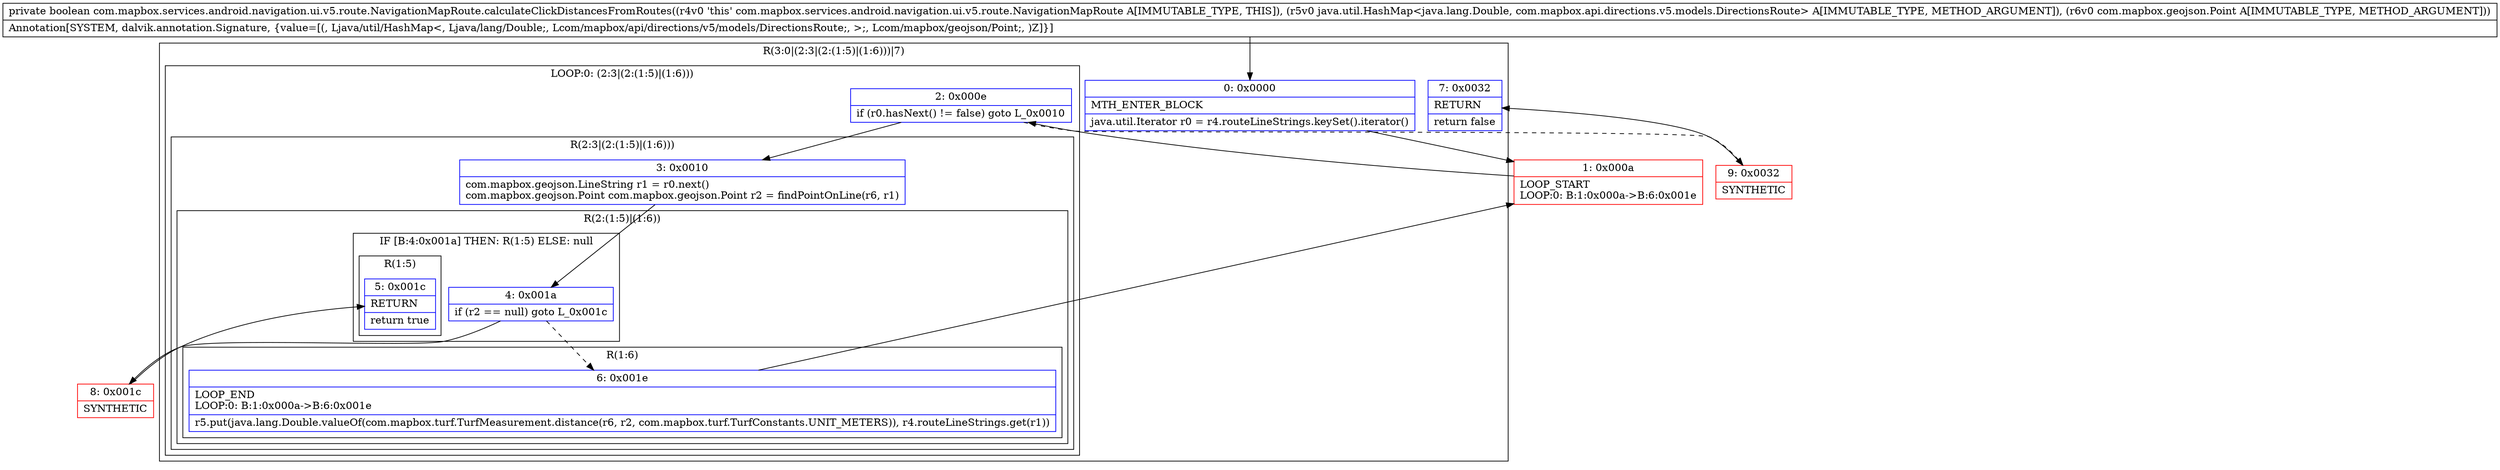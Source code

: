 digraph "CFG forcom.mapbox.services.android.navigation.ui.v5.route.NavigationMapRoute.calculateClickDistancesFromRoutes(Ljava\/util\/HashMap;Lcom\/mapbox\/geojson\/Point;)Z" {
subgraph cluster_Region_1574325351 {
label = "R(3:0|(2:3|(2:(1:5)|(1:6)))|7)";
node [shape=record,color=blue];
Node_0 [shape=record,label="{0\:\ 0x0000|MTH_ENTER_BLOCK\l|java.util.Iterator r0 = r4.routeLineStrings.keySet().iterator()\l}"];
subgraph cluster_LoopRegion_62747955 {
label = "LOOP:0: (2:3|(2:(1:5)|(1:6)))";
node [shape=record,color=blue];
Node_2 [shape=record,label="{2\:\ 0x000e|if (r0.hasNext() != false) goto L_0x0010\l}"];
subgraph cluster_Region_2024501885 {
label = "R(2:3|(2:(1:5)|(1:6)))";
node [shape=record,color=blue];
Node_3 [shape=record,label="{3\:\ 0x0010|com.mapbox.geojson.LineString r1 = r0.next()\lcom.mapbox.geojson.Point com.mapbox.geojson.Point r2 = findPointOnLine(r6, r1)\l}"];
subgraph cluster_Region_20049849 {
label = "R(2:(1:5)|(1:6))";
node [shape=record,color=blue];
subgraph cluster_IfRegion_531749207 {
label = "IF [B:4:0x001a] THEN: R(1:5) ELSE: null";
node [shape=record,color=blue];
Node_4 [shape=record,label="{4\:\ 0x001a|if (r2 == null) goto L_0x001c\l}"];
subgraph cluster_Region_1211968619 {
label = "R(1:5)";
node [shape=record,color=blue];
Node_5 [shape=record,label="{5\:\ 0x001c|RETURN\l|return true\l}"];
}
}
subgraph cluster_Region_466799822 {
label = "R(1:6)";
node [shape=record,color=blue];
Node_6 [shape=record,label="{6\:\ 0x001e|LOOP_END\lLOOP:0: B:1:0x000a\-\>B:6:0x001e\l|r5.put(java.lang.Double.valueOf(com.mapbox.turf.TurfMeasurement.distance(r6, r2, com.mapbox.turf.TurfConstants.UNIT_METERS)), r4.routeLineStrings.get(r1))\l}"];
}
}
}
}
Node_7 [shape=record,label="{7\:\ 0x0032|RETURN\l|return false\l}"];
}
Node_1 [shape=record,color=red,label="{1\:\ 0x000a|LOOP_START\lLOOP:0: B:1:0x000a\-\>B:6:0x001e\l}"];
Node_8 [shape=record,color=red,label="{8\:\ 0x001c|SYNTHETIC\l}"];
Node_9 [shape=record,color=red,label="{9\:\ 0x0032|SYNTHETIC\l}"];
MethodNode[shape=record,label="{private boolean com.mapbox.services.android.navigation.ui.v5.route.NavigationMapRoute.calculateClickDistancesFromRoutes((r4v0 'this' com.mapbox.services.android.navigation.ui.v5.route.NavigationMapRoute A[IMMUTABLE_TYPE, THIS]), (r5v0 java.util.HashMap\<java.lang.Double, com.mapbox.api.directions.v5.models.DirectionsRoute\> A[IMMUTABLE_TYPE, METHOD_ARGUMENT]), (r6v0 com.mapbox.geojson.Point A[IMMUTABLE_TYPE, METHOD_ARGUMENT]))  | Annotation[SYSTEM, dalvik.annotation.Signature, \{value=[(, Ljava\/util\/HashMap\<, Ljava\/lang\/Double;, Lcom\/mapbox\/api\/directions\/v5\/models\/DirectionsRoute;, \>;, Lcom\/mapbox\/geojson\/Point;, )Z]\}]\l}"];
MethodNode -> Node_0;
Node_0 -> Node_1;
Node_2 -> Node_3;
Node_2 -> Node_9[style=dashed];
Node_3 -> Node_4;
Node_4 -> Node_6[style=dashed];
Node_4 -> Node_8;
Node_6 -> Node_1;
Node_1 -> Node_2;
Node_8 -> Node_5;
Node_9 -> Node_7;
}

